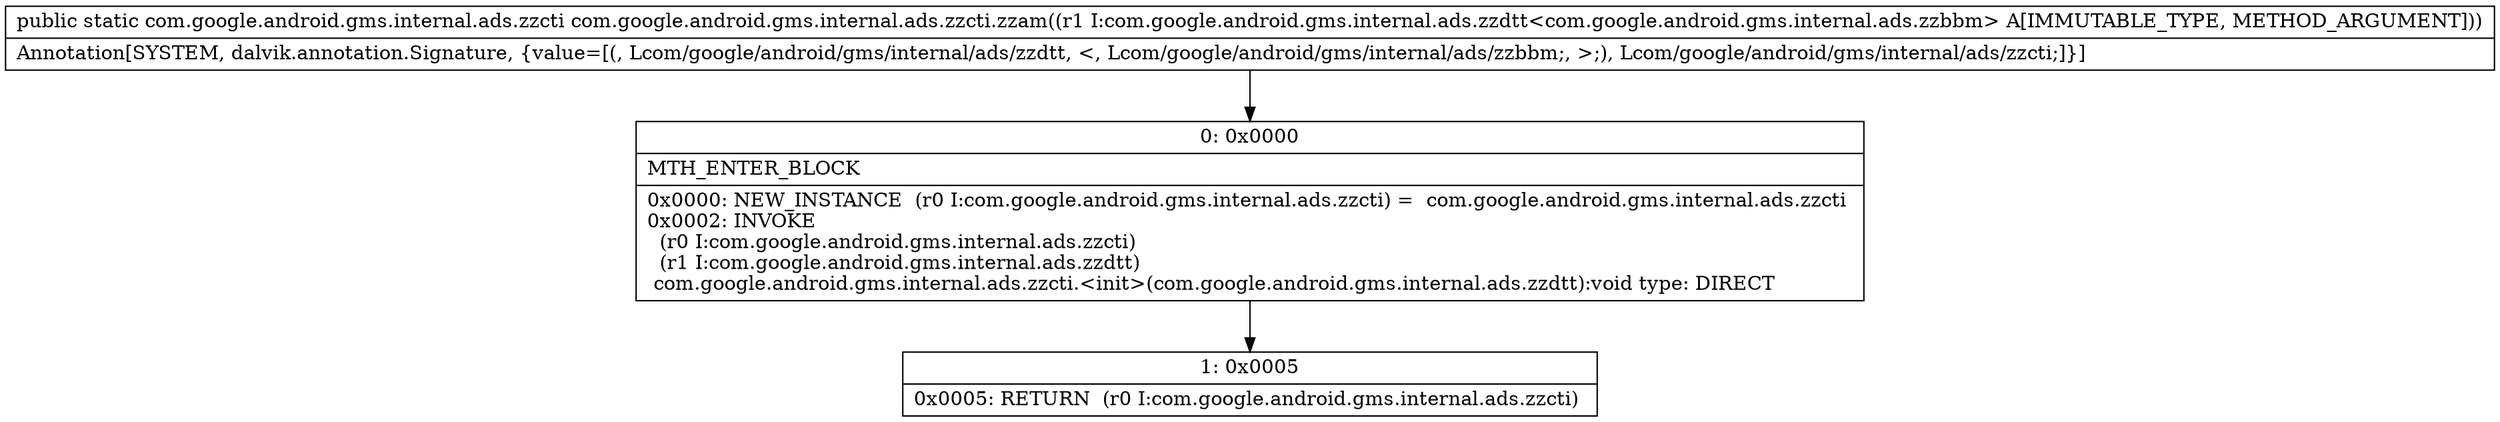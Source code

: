 digraph "CFG forcom.google.android.gms.internal.ads.zzcti.zzam(Lcom\/google\/android\/gms\/internal\/ads\/zzdtt;)Lcom\/google\/android\/gms\/internal\/ads\/zzcti;" {
Node_0 [shape=record,label="{0\:\ 0x0000|MTH_ENTER_BLOCK\l|0x0000: NEW_INSTANCE  (r0 I:com.google.android.gms.internal.ads.zzcti) =  com.google.android.gms.internal.ads.zzcti \l0x0002: INVOKE  \l  (r0 I:com.google.android.gms.internal.ads.zzcti)\l  (r1 I:com.google.android.gms.internal.ads.zzdtt)\l com.google.android.gms.internal.ads.zzcti.\<init\>(com.google.android.gms.internal.ads.zzdtt):void type: DIRECT \l}"];
Node_1 [shape=record,label="{1\:\ 0x0005|0x0005: RETURN  (r0 I:com.google.android.gms.internal.ads.zzcti) \l}"];
MethodNode[shape=record,label="{public static com.google.android.gms.internal.ads.zzcti com.google.android.gms.internal.ads.zzcti.zzam((r1 I:com.google.android.gms.internal.ads.zzdtt\<com.google.android.gms.internal.ads.zzbbm\> A[IMMUTABLE_TYPE, METHOD_ARGUMENT]))  | Annotation[SYSTEM, dalvik.annotation.Signature, \{value=[(, Lcom\/google\/android\/gms\/internal\/ads\/zzdtt, \<, Lcom\/google\/android\/gms\/internal\/ads\/zzbbm;, \>;), Lcom\/google\/android\/gms\/internal\/ads\/zzcti;]\}]\l}"];
MethodNode -> Node_0;
Node_0 -> Node_1;
}

